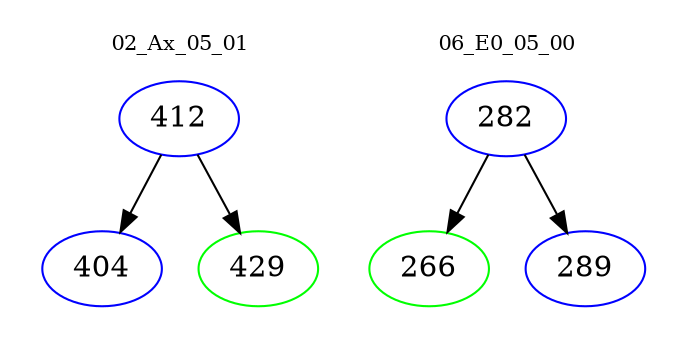 digraph{
subgraph cluster_0 {
color = white
label = "02_Ax_05_01";
fontsize=10;
T0_412 [label="412", color="blue"]
T0_412 -> T0_404 [color="black"]
T0_404 [label="404", color="blue"]
T0_412 -> T0_429 [color="black"]
T0_429 [label="429", color="green"]
}
subgraph cluster_1 {
color = white
label = "06_E0_05_00";
fontsize=10;
T1_282 [label="282", color="blue"]
T1_282 -> T1_266 [color="black"]
T1_266 [label="266", color="green"]
T1_282 -> T1_289 [color="black"]
T1_289 [label="289", color="blue"]
}
}
